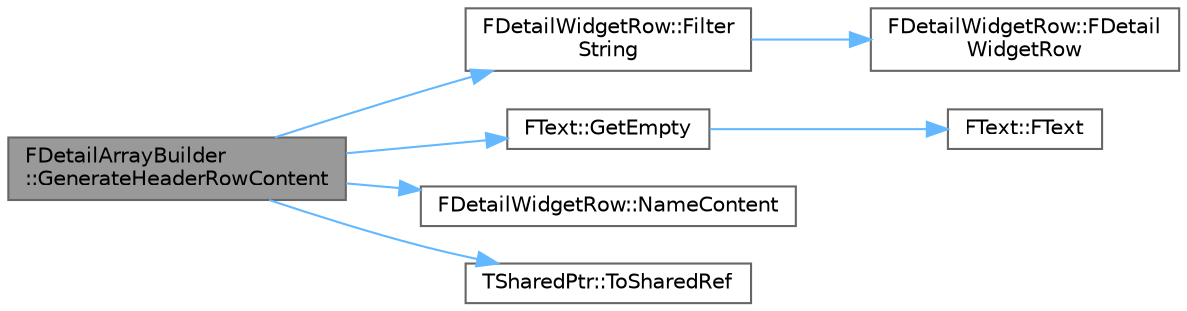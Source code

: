digraph "FDetailArrayBuilder::GenerateHeaderRowContent"
{
 // INTERACTIVE_SVG=YES
 // LATEX_PDF_SIZE
  bgcolor="transparent";
  edge [fontname=Helvetica,fontsize=10,labelfontname=Helvetica,labelfontsize=10];
  node [fontname=Helvetica,fontsize=10,shape=box,height=0.2,width=0.4];
  rankdir="LR";
  Node1 [id="Node000001",label="FDetailArrayBuilder\l::GenerateHeaderRowContent",height=0.2,width=0.4,color="gray40", fillcolor="grey60", style="filled", fontcolor="black",tooltip=" "];
  Node1 -> Node2 [id="edge1_Node000001_Node000002",color="steelblue1",style="solid",tooltip=" "];
  Node2 [id="Node000002",label="FDetailWidgetRow::Filter\lString",height=0.2,width=0.4,color="grey40", fillcolor="white", style="filled",URL="$d8/d13/classFDetailWidgetRow.html#a36117f60421da7f269d4b00e02a81f58",tooltip="Sets a string which should be used to filter the content when a user searches."];
  Node2 -> Node3 [id="edge2_Node000002_Node000003",color="steelblue1",style="solid",tooltip=" "];
  Node3 [id="Node000003",label="FDetailWidgetRow::FDetail\lWidgetRow",height=0.2,width=0.4,color="grey40", fillcolor="white", style="filled",URL="$d8/d13/classFDetailWidgetRow.html#a23e1a0e63489e6d1b7bfb4c3ae40bb06",tooltip=" "];
  Node1 -> Node4 [id="edge3_Node000001_Node000004",color="steelblue1",style="solid",tooltip=" "];
  Node4 [id="Node000004",label="FText::GetEmpty",height=0.2,width=0.4,color="grey40", fillcolor="white", style="filled",URL="$d0/dcb/classFText.html#a6361bb286905ce84b9426c5d913c717b",tooltip=" "];
  Node4 -> Node5 [id="edge4_Node000004_Node000005",color="steelblue1",style="solid",tooltip=" "];
  Node5 [id="Node000005",label="FText::FText",height=0.2,width=0.4,color="grey40", fillcolor="white", style="filled",URL="$d0/dcb/classFText.html#aed2543585ee29658b23f660d8108334c",tooltip=" "];
  Node1 -> Node6 [id="edge5_Node000001_Node000006",color="steelblue1",style="solid",tooltip=" "];
  Node6 [id="Node000006",label="FDetailWidgetRow::NameContent",height=0.2,width=0.4,color="grey40", fillcolor="white", style="filled",URL="$d8/d13/classFDetailWidgetRow.html#ac6cd08cb5419420ec6b63b7213943186",tooltip="Assigns content to just the name slot."];
  Node1 -> Node7 [id="edge6_Node000001_Node000007",color="steelblue1",style="solid",tooltip=" "];
  Node7 [id="Node000007",label="TSharedPtr::ToSharedRef",height=0.2,width=0.4,color="grey40", fillcolor="white", style="filled",URL="$d8/d2f/classTSharedPtr.html#acea59fa031bb7cc8946d17d144bea616",tooltip="Converts a shared pointer to a shared reference."];
}
